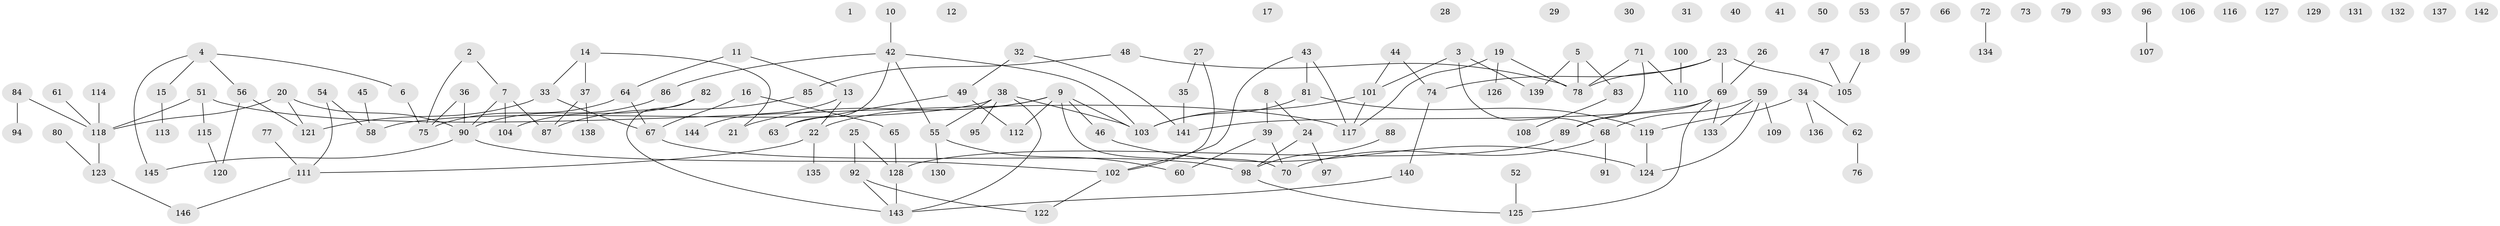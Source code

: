 // coarse degree distribution, {0: 0.25, 2: 0.23076923076923078, 5: 0.0673076923076923, 4: 0.10576923076923077, 6: 0.0673076923076923, 1: 0.17307692307692307, 3: 0.10576923076923077}
// Generated by graph-tools (version 1.1) at 2025/41/03/06/25 10:41:21]
// undirected, 146 vertices, 153 edges
graph export_dot {
graph [start="1"]
  node [color=gray90,style=filled];
  1;
  2;
  3;
  4;
  5;
  6;
  7;
  8;
  9;
  10;
  11;
  12;
  13;
  14;
  15;
  16;
  17;
  18;
  19;
  20;
  21;
  22;
  23;
  24;
  25;
  26;
  27;
  28;
  29;
  30;
  31;
  32;
  33;
  34;
  35;
  36;
  37;
  38;
  39;
  40;
  41;
  42;
  43;
  44;
  45;
  46;
  47;
  48;
  49;
  50;
  51;
  52;
  53;
  54;
  55;
  56;
  57;
  58;
  59;
  60;
  61;
  62;
  63;
  64;
  65;
  66;
  67;
  68;
  69;
  70;
  71;
  72;
  73;
  74;
  75;
  76;
  77;
  78;
  79;
  80;
  81;
  82;
  83;
  84;
  85;
  86;
  87;
  88;
  89;
  90;
  91;
  92;
  93;
  94;
  95;
  96;
  97;
  98;
  99;
  100;
  101;
  102;
  103;
  104;
  105;
  106;
  107;
  108;
  109;
  110;
  111;
  112;
  113;
  114;
  115;
  116;
  117;
  118;
  119;
  120;
  121;
  122;
  123;
  124;
  125;
  126;
  127;
  128;
  129;
  130;
  131;
  132;
  133;
  134;
  135;
  136;
  137;
  138;
  139;
  140;
  141;
  142;
  143;
  144;
  145;
  146;
  2 -- 7;
  2 -- 75;
  3 -- 68;
  3 -- 101;
  3 -- 139;
  4 -- 6;
  4 -- 15;
  4 -- 56;
  4 -- 145;
  5 -- 78;
  5 -- 83;
  5 -- 139;
  6 -- 75;
  7 -- 87;
  7 -- 90;
  7 -- 104;
  8 -- 24;
  8 -- 39;
  9 -- 21;
  9 -- 22;
  9 -- 46;
  9 -- 70;
  9 -- 103;
  9 -- 112;
  10 -- 42;
  11 -- 13;
  11 -- 64;
  13 -- 22;
  13 -- 144;
  14 -- 21;
  14 -- 33;
  14 -- 37;
  15 -- 113;
  16 -- 65;
  16 -- 67;
  18 -- 105;
  19 -- 78;
  19 -- 117;
  19 -- 126;
  20 -- 90;
  20 -- 118;
  20 -- 121;
  22 -- 111;
  22 -- 135;
  23 -- 69;
  23 -- 74;
  23 -- 78;
  23 -- 105;
  24 -- 97;
  24 -- 98;
  25 -- 92;
  25 -- 128;
  26 -- 69;
  27 -- 35;
  27 -- 102;
  32 -- 49;
  32 -- 141;
  33 -- 67;
  33 -- 121;
  34 -- 62;
  34 -- 119;
  34 -- 136;
  35 -- 141;
  36 -- 75;
  36 -- 90;
  37 -- 87;
  37 -- 138;
  38 -- 55;
  38 -- 58;
  38 -- 95;
  38 -- 103;
  38 -- 143;
  39 -- 60;
  39 -- 70;
  42 -- 55;
  42 -- 63;
  42 -- 86;
  42 -- 103;
  43 -- 81;
  43 -- 102;
  43 -- 117;
  44 -- 74;
  44 -- 101;
  45 -- 58;
  46 -- 124;
  47 -- 105;
  48 -- 78;
  48 -- 85;
  49 -- 63;
  49 -- 112;
  51 -- 115;
  51 -- 117;
  51 -- 118;
  52 -- 125;
  54 -- 58;
  54 -- 111;
  55 -- 60;
  55 -- 130;
  56 -- 120;
  56 -- 121;
  57 -- 99;
  59 -- 68;
  59 -- 109;
  59 -- 124;
  59 -- 133;
  61 -- 118;
  62 -- 76;
  64 -- 67;
  64 -- 75;
  65 -- 128;
  67 -- 98;
  68 -- 70;
  68 -- 91;
  69 -- 89;
  69 -- 125;
  69 -- 133;
  69 -- 141;
  71 -- 78;
  71 -- 89;
  71 -- 110;
  72 -- 134;
  74 -- 140;
  77 -- 111;
  80 -- 123;
  81 -- 103;
  81 -- 119;
  82 -- 104;
  82 -- 143;
  83 -- 108;
  84 -- 94;
  84 -- 118;
  85 -- 87;
  86 -- 90;
  88 -- 98;
  89 -- 128;
  90 -- 102;
  90 -- 145;
  92 -- 122;
  92 -- 143;
  96 -- 107;
  98 -- 125;
  100 -- 110;
  101 -- 103;
  101 -- 117;
  102 -- 122;
  111 -- 146;
  114 -- 118;
  115 -- 120;
  118 -- 123;
  119 -- 124;
  123 -- 146;
  128 -- 143;
  140 -- 143;
}
